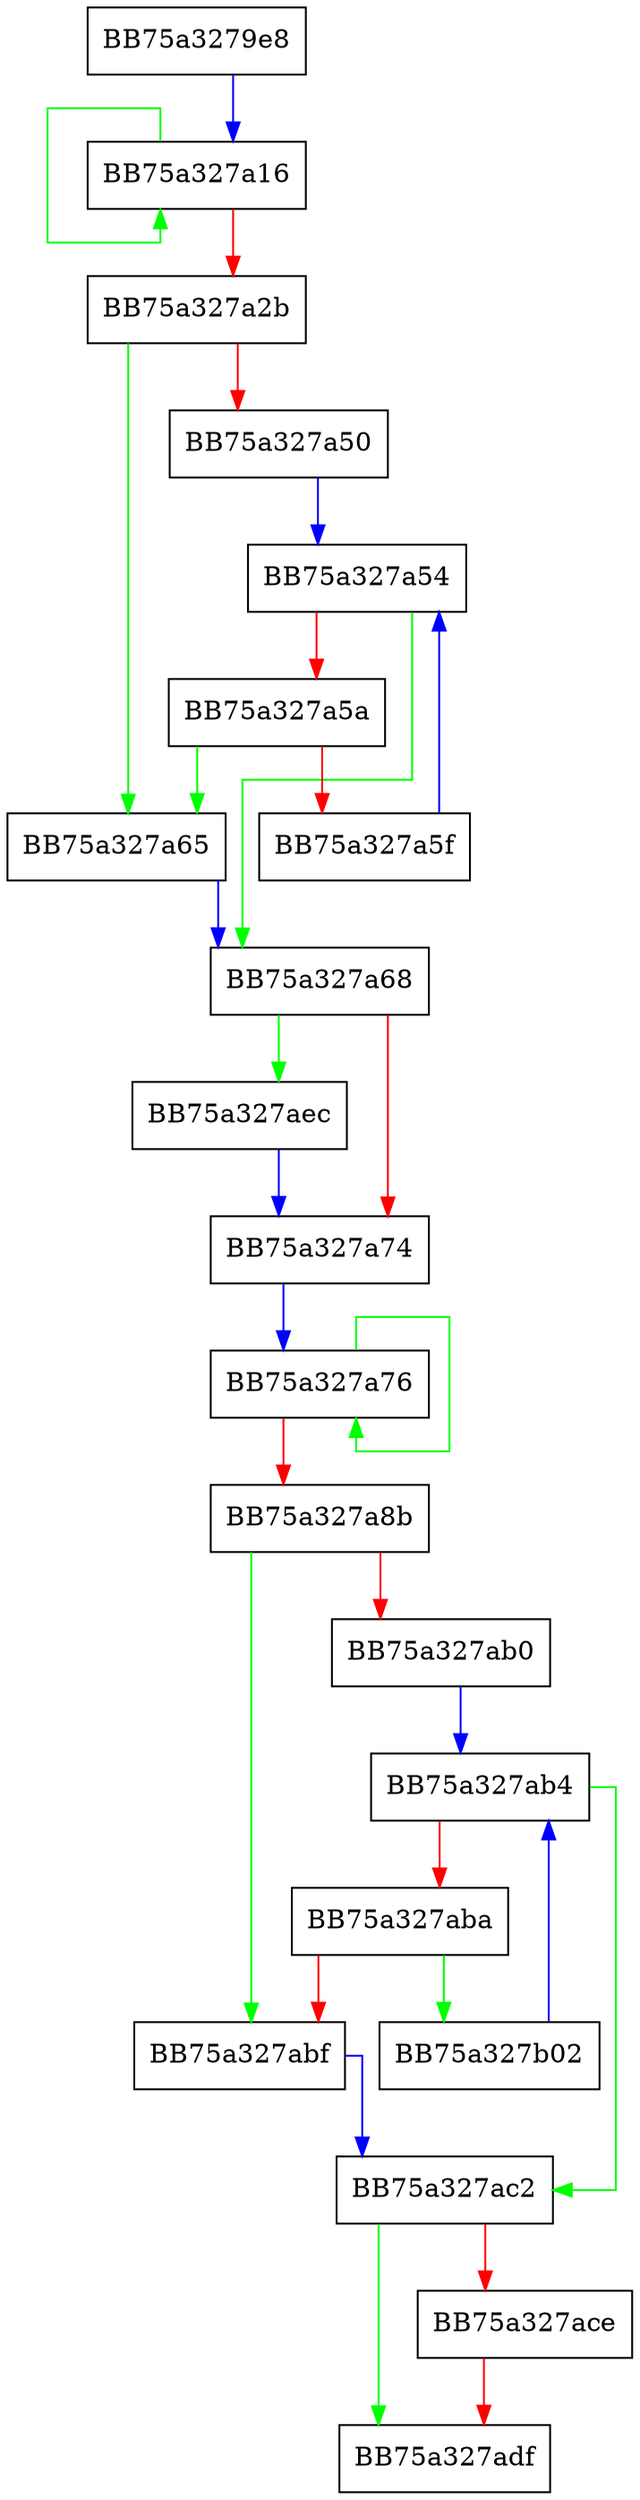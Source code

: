 digraph ClearThreatRelatedProcess {
  node [shape="box"];
  graph [splines=ortho];
  BB75a3279e8 -> BB75a327a16 [color="blue"];
  BB75a327a16 -> BB75a327a16 [color="green"];
  BB75a327a16 -> BB75a327a2b [color="red"];
  BB75a327a2b -> BB75a327a65 [color="green"];
  BB75a327a2b -> BB75a327a50 [color="red"];
  BB75a327a50 -> BB75a327a54 [color="blue"];
  BB75a327a54 -> BB75a327a68 [color="green"];
  BB75a327a54 -> BB75a327a5a [color="red"];
  BB75a327a5a -> BB75a327a65 [color="green"];
  BB75a327a5a -> BB75a327a5f [color="red"];
  BB75a327a5f -> BB75a327a54 [color="blue"];
  BB75a327a65 -> BB75a327a68 [color="blue"];
  BB75a327a68 -> BB75a327aec [color="green"];
  BB75a327a68 -> BB75a327a74 [color="red"];
  BB75a327a74 -> BB75a327a76 [color="blue"];
  BB75a327a76 -> BB75a327a76 [color="green"];
  BB75a327a76 -> BB75a327a8b [color="red"];
  BB75a327a8b -> BB75a327abf [color="green"];
  BB75a327a8b -> BB75a327ab0 [color="red"];
  BB75a327ab0 -> BB75a327ab4 [color="blue"];
  BB75a327ab4 -> BB75a327ac2 [color="green"];
  BB75a327ab4 -> BB75a327aba [color="red"];
  BB75a327aba -> BB75a327b02 [color="green"];
  BB75a327aba -> BB75a327abf [color="red"];
  BB75a327abf -> BB75a327ac2 [color="blue"];
  BB75a327ac2 -> BB75a327adf [color="green"];
  BB75a327ac2 -> BB75a327ace [color="red"];
  BB75a327ace -> BB75a327adf [color="red"];
  BB75a327aec -> BB75a327a74 [color="blue"];
  BB75a327b02 -> BB75a327ab4 [color="blue"];
}